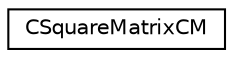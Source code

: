 digraph "Graphical Class Hierarchy"
{
 // LATEX_PDF_SIZE
  edge [fontname="Helvetica",fontsize="10",labelfontname="Helvetica",labelfontsize="10"];
  node [fontname="Helvetica",fontsize="10",shape=record];
  rankdir="LR";
  Node0 [label="CSquareMatrixCM",height=0.2,width=0.4,color="black", fillcolor="white", style="filled",URL="$classCSquareMatrixCM.html",tooltip="Class to store a dense general square matrix that uses the Column Major order storage format...."];
}
